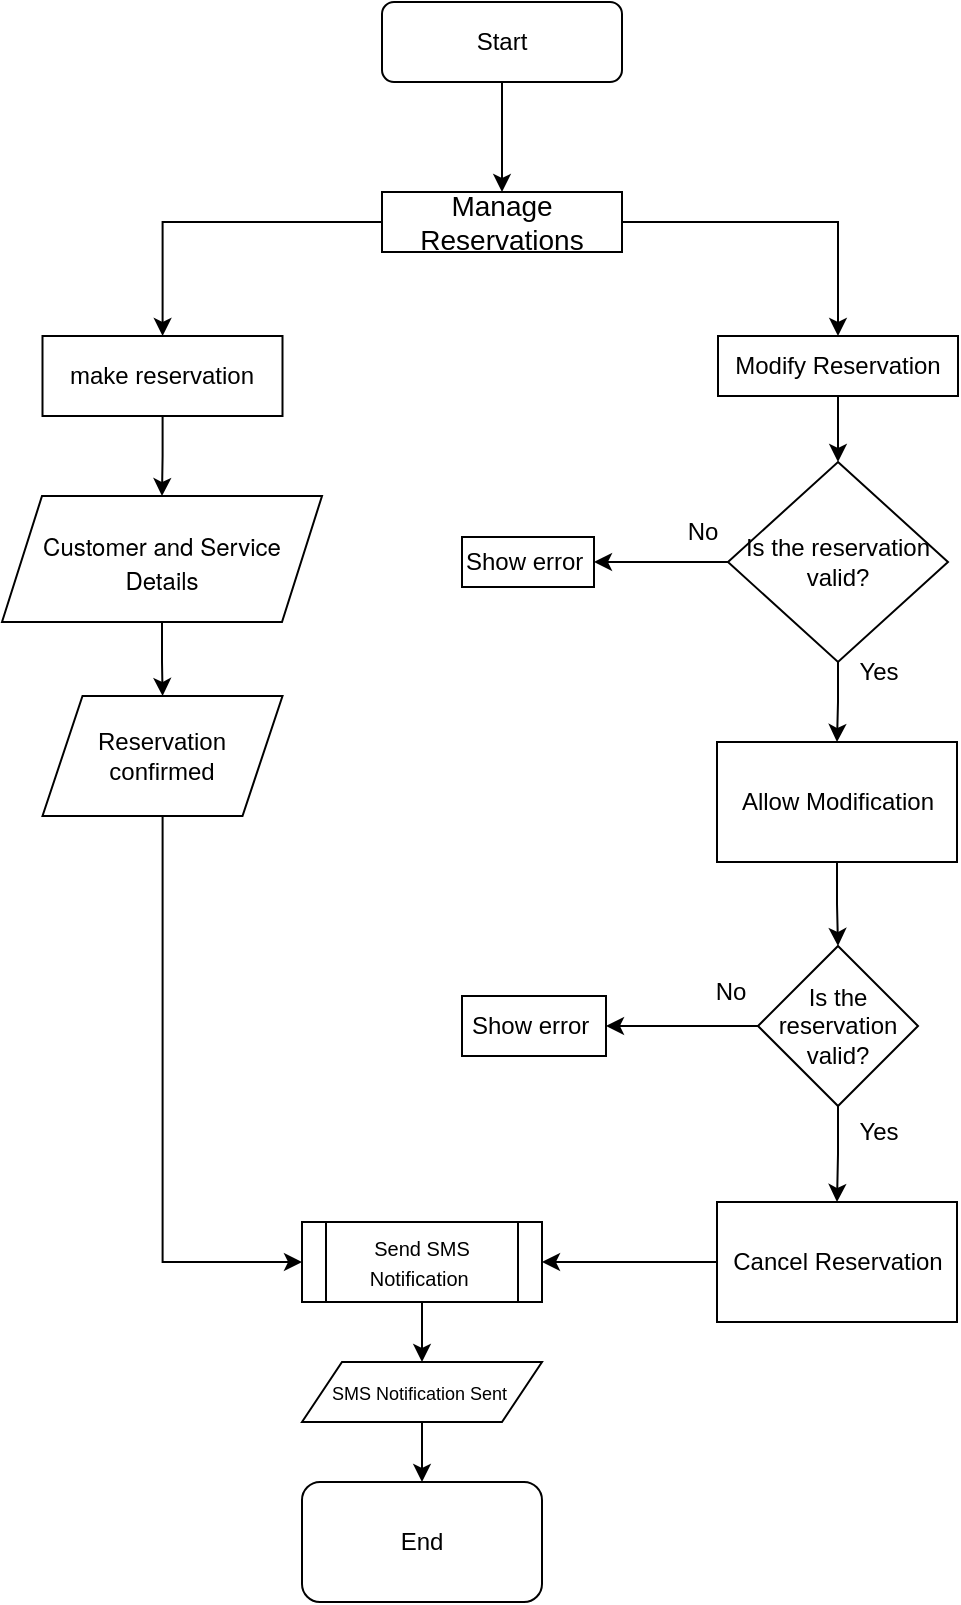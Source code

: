 <mxfile version="24.7.17">
  <diagram name="Page-1" id="mgvRNQS1AMOXps2qs0Bx">
    <mxGraphModel dx="221" dy="703" grid="1" gridSize="10" guides="1" tooltips="1" connect="1" arrows="1" fold="1" page="1" pageScale="1" pageWidth="827" pageHeight="1169" math="0" shadow="0">
      <root>
        <mxCell id="0" />
        <mxCell id="1" parent="0" />
        <mxCell id="J_Yws9CMFROr9PmvP2LF-39" value="" style="edgeStyle=orthogonalEdgeStyle;rounded=0;orthogonalLoop=1;jettySize=auto;html=1;" edge="1" parent="1" source="J_Yws9CMFROr9PmvP2LF-2" target="J_Yws9CMFROr9PmvP2LF-9">
          <mxGeometry relative="1" as="geometry" />
        </mxCell>
        <mxCell id="J_Yws9CMFROr9PmvP2LF-2" value="Start" style="rounded=1;whiteSpace=wrap;html=1;fontSize=12;glass=0;strokeWidth=1;shadow=0;" vertex="1" parent="1">
          <mxGeometry x="1460" y="480" width="120" height="40" as="geometry" />
        </mxCell>
        <mxCell id="J_Yws9CMFROr9PmvP2LF-7" style="edgeStyle=orthogonalEdgeStyle;rounded=0;orthogonalLoop=1;jettySize=auto;html=1;" edge="1" parent="1" source="J_Yws9CMFROr9PmvP2LF-9" target="J_Yws9CMFROr9PmvP2LF-11">
          <mxGeometry relative="1" as="geometry" />
        </mxCell>
        <mxCell id="J_Yws9CMFROr9PmvP2LF-8" value="" style="edgeStyle=orthogonalEdgeStyle;rounded=0;orthogonalLoop=1;jettySize=auto;html=1;" edge="1" parent="1" source="J_Yws9CMFROr9PmvP2LF-9" target="J_Yws9CMFROr9PmvP2LF-16">
          <mxGeometry relative="1" as="geometry" />
        </mxCell>
        <mxCell id="J_Yws9CMFROr9PmvP2LF-9" value="&lt;span style=&quot;text-align: start; font-size: 14px;&quot;&gt;Manage Reservations&lt;/span&gt;" style="rounded=0;whiteSpace=wrap;html=1;" vertex="1" parent="1">
          <mxGeometry x="1460" y="575" width="120" height="30" as="geometry" />
        </mxCell>
        <mxCell id="J_Yws9CMFROr9PmvP2LF-10" value="" style="edgeStyle=orthogonalEdgeStyle;rounded=0;orthogonalLoop=1;jettySize=auto;html=1;" edge="1" parent="1" source="J_Yws9CMFROr9PmvP2LF-11" target="J_Yws9CMFROr9PmvP2LF-37">
          <mxGeometry relative="1" as="geometry" />
        </mxCell>
        <mxCell id="J_Yws9CMFROr9PmvP2LF-11" value="&lt;div style=&quot;&quot;&gt;&lt;font style=&quot;font-size: 12px;&quot;&gt;make reservation&lt;/font&gt;&lt;/div&gt;" style="rounded=0;whiteSpace=wrap;html=1;align=center;" vertex="1" parent="1">
          <mxGeometry x="1290.25" y="647" width="120" height="40" as="geometry" />
        </mxCell>
        <mxCell id="J_Yws9CMFROr9PmvP2LF-12" style="edgeStyle=orthogonalEdgeStyle;rounded=0;orthogonalLoop=1;jettySize=auto;html=1;entryX=0;entryY=0.5;entryDx=0;entryDy=0;" edge="1" parent="1" source="J_Yws9CMFROr9PmvP2LF-13" target="J_Yws9CMFROr9PmvP2LF-23">
          <mxGeometry relative="1" as="geometry">
            <Array as="points">
              <mxPoint x="1350" y="1110" />
            </Array>
          </mxGeometry>
        </mxCell>
        <mxCell id="J_Yws9CMFROr9PmvP2LF-13" value="&lt;span style=&quot;text-align: start;&quot;&gt;&lt;font style=&quot;font-size: 12px;&quot;&gt;Reservation confirmed&lt;/font&gt;&lt;/span&gt;" style="shape=parallelogram;perimeter=parallelogramPerimeter;whiteSpace=wrap;html=1;fixedSize=1;" vertex="1" parent="1">
          <mxGeometry x="1290.25" y="827" width="120" height="60" as="geometry" />
        </mxCell>
        <mxCell id="J_Yws9CMFROr9PmvP2LF-14" value="Yes" style="text;html=1;align=center;verticalAlign=middle;resizable=0;points=[];autosize=1;strokeColor=none;fillColor=none;" vertex="1" parent="1">
          <mxGeometry x="1688" y="800" width="40" height="30" as="geometry" />
        </mxCell>
        <mxCell id="J_Yws9CMFROr9PmvP2LF-15" value="" style="edgeStyle=orthogonalEdgeStyle;rounded=0;orthogonalLoop=1;jettySize=auto;html=1;" edge="1" parent="1" source="J_Yws9CMFROr9PmvP2LF-16" target="J_Yws9CMFROr9PmvP2LF-28">
          <mxGeometry relative="1" as="geometry" />
        </mxCell>
        <mxCell id="J_Yws9CMFROr9PmvP2LF-16" value="&lt;span style=&quot;font-style: normal; font-variant-caps: normal; font-weight: 400; letter-spacing: normal; text-align: start; text-indent: 0px; text-transform: none; white-space: normal; word-spacing: 0px; -webkit-text-stroke-width: 0px; text-decoration: none; caret-color: rgb(0, 0, 0); color: rgb(0, 0, 0); float: none; display: inline !important;&quot;&gt;&lt;font style=&quot;font-size: 12px;&quot;&gt;Modify Reservation&lt;/font&gt;&lt;/span&gt;" style="rounded=0;whiteSpace=wrap;html=1;" vertex="1" parent="1">
          <mxGeometry x="1628" y="647" width="120" height="30" as="geometry" />
        </mxCell>
        <mxCell id="J_Yws9CMFROr9PmvP2LF-17" style="edgeStyle=orthogonalEdgeStyle;rounded=0;orthogonalLoop=1;jettySize=auto;html=1;entryX=1;entryY=0.5;entryDx=0;entryDy=0;" edge="1" parent="1" source="J_Yws9CMFROr9PmvP2LF-19" target="J_Yws9CMFROr9PmvP2LF-20">
          <mxGeometry relative="1" as="geometry">
            <mxPoint x="1834" y="1757" as="targetPoint" />
          </mxGeometry>
        </mxCell>
        <mxCell id="J_Yws9CMFROr9PmvP2LF-18" value="" style="edgeStyle=orthogonalEdgeStyle;rounded=0;orthogonalLoop=1;jettySize=auto;html=1;" edge="1" parent="1" source="J_Yws9CMFROr9PmvP2LF-19" target="J_Yws9CMFROr9PmvP2LF-33">
          <mxGeometry relative="1" as="geometry" />
        </mxCell>
        <mxCell id="J_Yws9CMFROr9PmvP2LF-19" value="&lt;span style=&quot;text-align: start;&quot;&gt;Is the reservation valid?&lt;/span&gt;" style="rhombus;whiteSpace=wrap;html=1;" vertex="1" parent="1">
          <mxGeometry x="1648" y="952" width="80" height="80" as="geometry" />
        </mxCell>
        <mxCell id="J_Yws9CMFROr9PmvP2LF-20" value="&lt;span style=&quot;text-align: start;&quot;&gt;Show error&amp;nbsp;&lt;/span&gt;" style="rounded=0;whiteSpace=wrap;html=1;" vertex="1" parent="1">
          <mxGeometry x="1500" y="977" width="72" height="30" as="geometry" />
        </mxCell>
        <mxCell id="J_Yws9CMFROr9PmvP2LF-21" value="No" style="text;html=1;align=center;verticalAlign=middle;resizable=0;points=[];autosize=1;strokeColor=none;fillColor=none;" vertex="1" parent="1">
          <mxGeometry x="1614" y="960" width="40" height="30" as="geometry" />
        </mxCell>
        <mxCell id="J_Yws9CMFROr9PmvP2LF-22" style="edgeStyle=orthogonalEdgeStyle;rounded=0;orthogonalLoop=1;jettySize=auto;html=1;entryX=0.5;entryY=0;entryDx=0;entryDy=0;" edge="1" parent="1" source="J_Yws9CMFROr9PmvP2LF-23" target="J_Yws9CMFROr9PmvP2LF-25">
          <mxGeometry relative="1" as="geometry" />
        </mxCell>
        <mxCell id="J_Yws9CMFROr9PmvP2LF-23" value="&lt;span style=&quot;text-align: start; font-size: 10px;&quot;&gt;Send SMS Notification&amp;nbsp;&lt;/span&gt;" style="shape=process;whiteSpace=wrap;html=1;backgroundOutline=1;" vertex="1" parent="1">
          <mxGeometry x="1420" y="1090" width="120" height="40" as="geometry" />
        </mxCell>
        <mxCell id="J_Yws9CMFROr9PmvP2LF-41" value="" style="edgeStyle=orthogonalEdgeStyle;rounded=0;orthogonalLoop=1;jettySize=auto;html=1;" edge="1" parent="1" source="J_Yws9CMFROr9PmvP2LF-25" target="J_Yws9CMFROr9PmvP2LF-40">
          <mxGeometry relative="1" as="geometry" />
        </mxCell>
        <mxCell id="J_Yws9CMFROr9PmvP2LF-25" value="&lt;span style=&quot;text-align: start; font-size: 9px;&quot;&gt;SMS Notification Sent&amp;nbsp;&lt;/span&gt;" style="shape=parallelogram;perimeter=parallelogramPerimeter;whiteSpace=wrap;html=1;fixedSize=1;" vertex="1" parent="1">
          <mxGeometry x="1420" y="1160" width="120" height="30" as="geometry" />
        </mxCell>
        <mxCell id="J_Yws9CMFROr9PmvP2LF-26" value="" style="edgeStyle=orthogonalEdgeStyle;rounded=0;orthogonalLoop=1;jettySize=auto;html=1;" edge="1" parent="1" source="J_Yws9CMFROr9PmvP2LF-28" target="J_Yws9CMFROr9PmvP2LF-30">
          <mxGeometry relative="1" as="geometry" />
        </mxCell>
        <mxCell id="J_Yws9CMFROr9PmvP2LF-27" value="" style="edgeStyle=orthogonalEdgeStyle;rounded=0;orthogonalLoop=1;jettySize=auto;html=1;" edge="1" parent="1" source="J_Yws9CMFROr9PmvP2LF-28" target="J_Yws9CMFROr9PmvP2LF-31">
          <mxGeometry relative="1" as="geometry" />
        </mxCell>
        <mxCell id="J_Yws9CMFROr9PmvP2LF-28" value="&lt;span style=&quot;text-align: start;&quot;&gt;Is the reservation valid?&lt;/span&gt;" style="rhombus;whiteSpace=wrap;html=1;rounded=0;" vertex="1" parent="1">
          <mxGeometry x="1633" y="710" width="110" height="100" as="geometry" />
        </mxCell>
        <mxCell id="J_Yws9CMFROr9PmvP2LF-29" value="" style="edgeStyle=orthogonalEdgeStyle;rounded=0;orthogonalLoop=1;jettySize=auto;html=1;" edge="1" parent="1" source="J_Yws9CMFROr9PmvP2LF-30" target="J_Yws9CMFROr9PmvP2LF-19">
          <mxGeometry relative="1" as="geometry" />
        </mxCell>
        <mxCell id="J_Yws9CMFROr9PmvP2LF-30" value="&lt;span style=&quot;text-align: start;&quot;&gt;Allow Modification&lt;/span&gt;" style="whiteSpace=wrap;html=1;rounded=0;" vertex="1" parent="1">
          <mxGeometry x="1627.5" y="850" width="120" height="60" as="geometry" />
        </mxCell>
        <mxCell id="J_Yws9CMFROr9PmvP2LF-31" value="&lt;span style=&quot;text-align: start;&quot;&gt;Show error&amp;nbsp;&lt;/span&gt;" style="rounded=0;whiteSpace=wrap;html=1;" vertex="1" parent="1">
          <mxGeometry x="1500" y="747.5" width="66" height="25" as="geometry" />
        </mxCell>
        <mxCell id="J_Yws9CMFROr9PmvP2LF-32" style="edgeStyle=orthogonalEdgeStyle;rounded=0;orthogonalLoop=1;jettySize=auto;html=1;entryX=1;entryY=0.5;entryDx=0;entryDy=0;" edge="1" parent="1" source="J_Yws9CMFROr9PmvP2LF-33" target="J_Yws9CMFROr9PmvP2LF-23">
          <mxGeometry relative="1" as="geometry" />
        </mxCell>
        <mxCell id="J_Yws9CMFROr9PmvP2LF-33" value="&lt;span style=&quot;text-align: start;&quot;&gt;Cancel Reservation&lt;/span&gt;" style="rounded=0;whiteSpace=wrap;html=1;" vertex="1" parent="1">
          <mxGeometry x="1627.5" y="1080" width="120" height="60" as="geometry" />
        </mxCell>
        <mxCell id="J_Yws9CMFROr9PmvP2LF-34" value="Yes" style="text;html=1;align=center;verticalAlign=middle;resizable=0;points=[];autosize=1;strokeColor=none;fillColor=none;" vertex="1" parent="1">
          <mxGeometry x="1688" y="1030" width="40" height="30" as="geometry" />
        </mxCell>
        <mxCell id="J_Yws9CMFROr9PmvP2LF-35" value="No" style="text;html=1;align=center;verticalAlign=middle;resizable=0;points=[];autosize=1;strokeColor=none;fillColor=none;" vertex="1" parent="1">
          <mxGeometry x="1600" y="730" width="40" height="30" as="geometry" />
        </mxCell>
        <mxCell id="J_Yws9CMFROr9PmvP2LF-36" value="" style="edgeStyle=orthogonalEdgeStyle;rounded=0;orthogonalLoop=1;jettySize=auto;html=1;" edge="1" parent="1" source="J_Yws9CMFROr9PmvP2LF-37" target="J_Yws9CMFROr9PmvP2LF-13">
          <mxGeometry relative="1" as="geometry" />
        </mxCell>
        <mxCell id="J_Yws9CMFROr9PmvP2LF-37" value="&lt;p style=&quot;margin: 0px; font-style: normal; font-variant-caps: normal; font-stretch: normal; line-height: normal; font-family: &amp;quot;Helvetica Neue&amp;quot;; font-size-adjust: none; font-kerning: auto; font-variant-alternates: normal; font-variant-ligatures: normal; font-variant-numeric: normal; font-variant-east-asian: normal; font-variant-position: normal; font-feature-settings: normal; font-optical-sizing: auto; font-variation-settings: normal;&quot;&gt;Customer and Service Details&lt;/p&gt;" style="shape=parallelogram;perimeter=parallelogramPerimeter;whiteSpace=wrap;html=1;fixedSize=1;" vertex="1" parent="1">
          <mxGeometry x="1270" y="727" width="160" height="63" as="geometry" />
        </mxCell>
        <mxCell id="J_Yws9CMFROr9PmvP2LF-40" value="End" style="rounded=1;whiteSpace=wrap;html=1;" vertex="1" parent="1">
          <mxGeometry x="1420" y="1220" width="120" height="60" as="geometry" />
        </mxCell>
      </root>
    </mxGraphModel>
  </diagram>
</mxfile>
